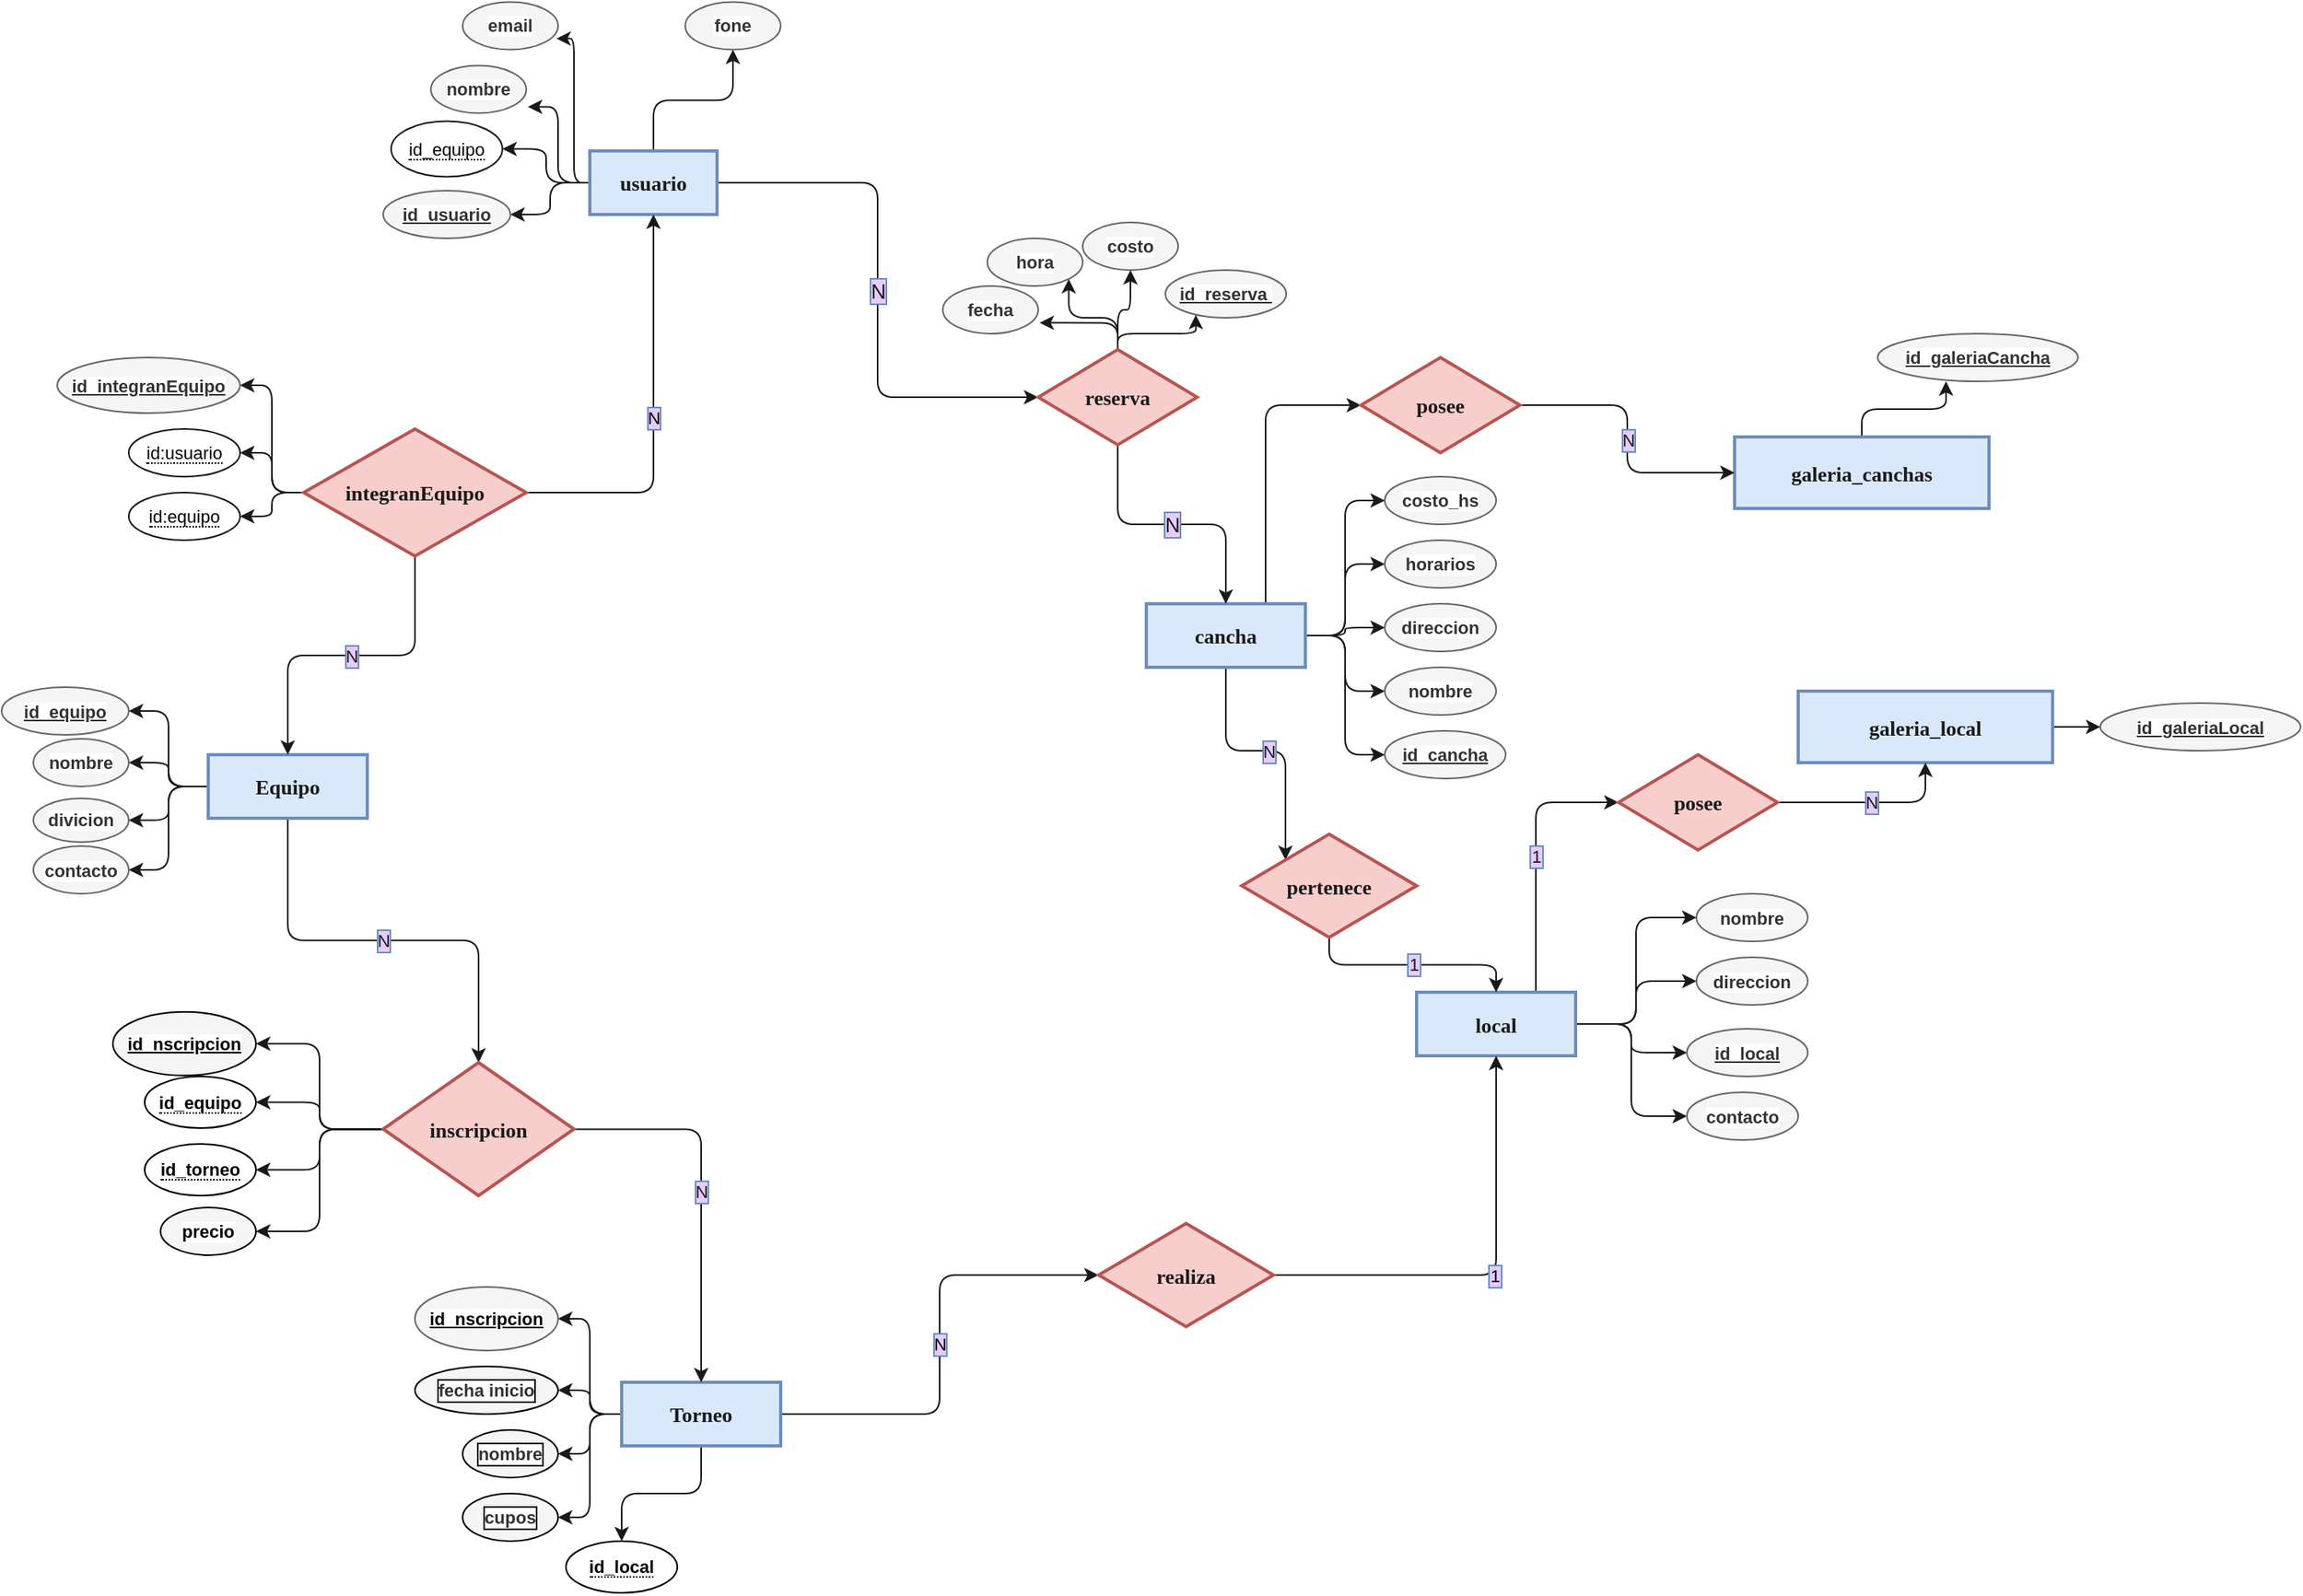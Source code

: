 <mxfile>
    <diagram id="l-wdlrvwp7PrL9_enoVZ" name="Página-1">
        <mxGraphModel dx="1792" dy="2201" grid="1" gridSize="10" guides="1" tooltips="1" connect="1" arrows="1" fold="1" page="1" pageScale="1" pageWidth="827" pageHeight="1169" background="#ffffff" math="0" shadow="0">
            <root>
                <mxCell id="0"/>
                <mxCell id="1" parent="0"/>
                <mxCell id="27" value="N&lt;br&gt;" style="edgeStyle=orthogonalEdgeStyle;html=1;entryX=0;entryY=0.5;entryDx=0;entryDy=0;labelBackgroundColor=#E5CCFF;strokeColor=#1A1A1A;strokeWidth=1;fontSize=13;fontColor=#1A1A1A;labelBorderColor=#6C8EBF;" edge="1" parent="1" source="3" target="11">
                    <mxGeometry relative="1" as="geometry"/>
                </mxCell>
                <mxCell id="122" style="edgeStyle=orthogonalEdgeStyle;html=1;entryX=1;entryY=0.5;entryDx=0;entryDy=0;labelBackgroundColor=#E5CCFF;labelBorderColor=#6C8EBF;strokeColor=#1A1A1A;strokeWidth=1;fontSize=11;fontColor=#000000;" edge="1" parent="1" source="3" target="31">
                    <mxGeometry relative="1" as="geometry"/>
                </mxCell>
                <mxCell id="125" style="edgeStyle=orthogonalEdgeStyle;html=1;entryX=1;entryY=0.5;entryDx=0;entryDy=0;labelBackgroundColor=#E5CCFF;labelBorderColor=#6C8EBF;strokeColor=#1A1A1A;strokeWidth=1;fontSize=11;fontColor=#000000;" edge="1" parent="1" source="3" target="121">
                    <mxGeometry relative="1" as="geometry"/>
                </mxCell>
                <mxCell id="126" style="edgeStyle=orthogonalEdgeStyle;html=1;entryX=1.017;entryY=0.867;entryDx=0;entryDy=0;entryPerimeter=0;labelBackgroundColor=#E5CCFF;labelBorderColor=#6C8EBF;strokeColor=#1A1A1A;strokeWidth=1;fontSize=11;fontColor=#000000;" edge="1" parent="1" source="3" target="30">
                    <mxGeometry relative="1" as="geometry"/>
                </mxCell>
                <mxCell id="127" style="edgeStyle=orthogonalEdgeStyle;html=1;entryX=0.983;entryY=0.767;entryDx=0;entryDy=0;entryPerimeter=0;labelBackgroundColor=#E5CCFF;labelBorderColor=#6C8EBF;strokeColor=#1A1A1A;strokeWidth=1;fontSize=11;fontColor=#000000;" edge="1" parent="1" source="3" target="32">
                    <mxGeometry relative="1" as="geometry"/>
                </mxCell>
                <mxCell id="128" style="edgeStyle=orthogonalEdgeStyle;html=1;entryX=0.5;entryY=1;entryDx=0;entryDy=0;labelBackgroundColor=#E5CCFF;labelBorderColor=#6C8EBF;strokeColor=#1A1A1A;strokeWidth=1;fontSize=11;fontColor=#000000;" edge="1" parent="1" source="3" target="33">
                    <mxGeometry relative="1" as="geometry"/>
                </mxCell>
                <mxCell id="3" value="&lt;span style=&quot;font-size: 13px;&quot;&gt;&lt;font style=&quot;font-size: 13px;&quot;&gt;usuario&lt;/font&gt;&lt;/span&gt;" style="whiteSpace=wrap;html=1;align=center;fillColor=#dae8fc;strokeColor=#6c8ebf;fontStyle=1;fontFamily=jetbrainsmono nerd font;fontSize=13;verticalAlign=middle;strokeWidth=2;fontColor=#1A1A1A;" vertex="1" parent="1">
                    <mxGeometry x="180" y="55" width="80" height="40" as="geometry"/>
                </mxCell>
                <mxCell id="56" style="edgeStyle=orthogonalEdgeStyle;html=1;entryX=0;entryY=0.5;entryDx=0;entryDy=0;labelBackgroundColor=#E5CCFF;labelBorderColor=#6C8EBF;strokeColor=#1A1A1A;strokeWidth=1;fontSize=11;fontColor=#1A1A1A;" edge="1" parent="1" source="4" target="54">
                    <mxGeometry relative="1" as="geometry"/>
                </mxCell>
                <mxCell id="57" style="edgeStyle=orthogonalEdgeStyle;html=1;entryX=0;entryY=0.5;entryDx=0;entryDy=0;labelBackgroundColor=#E5CCFF;labelBorderColor=#6C8EBF;strokeColor=#1A1A1A;strokeWidth=1;fontSize=11;fontColor=#1A1A1A;" edge="1" parent="1" source="4" target="53">
                    <mxGeometry relative="1" as="geometry"/>
                </mxCell>
                <mxCell id="58" style="edgeStyle=orthogonalEdgeStyle;html=1;entryX=0;entryY=0.5;entryDx=0;entryDy=0;labelBackgroundColor=#E5CCFF;labelBorderColor=#6C8EBF;strokeColor=#1A1A1A;strokeWidth=1;fontSize=11;fontColor=#1A1A1A;" edge="1" parent="1" source="4" target="52">
                    <mxGeometry relative="1" as="geometry"/>
                </mxCell>
                <mxCell id="59" style="edgeStyle=orthogonalEdgeStyle;html=1;entryX=0;entryY=0.5;entryDx=0;entryDy=0;labelBackgroundColor=#E5CCFF;labelBorderColor=#6C8EBF;strokeColor=#1A1A1A;strokeWidth=1;fontSize=11;fontColor=#1A1A1A;" edge="1" parent="1" source="4" target="50">
                    <mxGeometry relative="1" as="geometry"/>
                </mxCell>
                <mxCell id="60" style="edgeStyle=orthogonalEdgeStyle;html=1;entryX=0;entryY=0.5;entryDx=0;entryDy=0;labelBackgroundColor=#E5CCFF;labelBorderColor=#6C8EBF;strokeColor=#1A1A1A;strokeWidth=1;fontSize=11;fontColor=#1A1A1A;" edge="1" parent="1" source="4" target="51">
                    <mxGeometry relative="1" as="geometry"/>
                </mxCell>
                <mxCell id="82" value="N" style="edgeStyle=orthogonalEdgeStyle;html=1;entryX=0;entryY=0;entryDx=0;entryDy=0;labelBackgroundColor=#E5CCFF;labelBorderColor=#6C8EBF;strokeColor=#1A1A1A;strokeWidth=1;fontSize=11;fontColor=#1A1A1A;" edge="1" parent="1" source="4" target="78">
                    <mxGeometry relative="1" as="geometry"/>
                </mxCell>
                <mxCell id="116" style="edgeStyle=orthogonalEdgeStyle;html=1;exitX=0.75;exitY=0;exitDx=0;exitDy=0;entryX=0;entryY=0.5;entryDx=0;entryDy=0;labelBackgroundColor=#E5CCFF;labelBorderColor=#6C8EBF;strokeColor=#1A1A1A;strokeWidth=1;fontSize=11;fontColor=#1A1A1A;" edge="1" parent="1" source="4" target="87">
                    <mxGeometry relative="1" as="geometry"/>
                </mxCell>
                <mxCell id="4" value="&lt;span style=&quot;font-size: 13px;&quot;&gt;&lt;font style=&quot;font-size: 13px;&quot;&gt;cancha&lt;/font&gt;&lt;/span&gt;" style="whiteSpace=wrap;html=1;align=center;fillColor=#dae8fc;strokeColor=#6c8ebf;fontStyle=1;fontFamily=jetbrainsmono nerd font;fontSize=13;verticalAlign=middle;strokeWidth=2;fontColor=#1A1A1A;" vertex="1" parent="1">
                    <mxGeometry x="530" y="340" width="100" height="40" as="geometry"/>
                </mxCell>
                <mxCell id="109" value="N" style="edgeStyle=orthogonalEdgeStyle;html=1;labelBackgroundColor=#E5CCFF;labelBorderColor=#6C8EBF;strokeColor=#1A1A1A;strokeWidth=1;fontSize=11;fontColor=#1A1A1A;exitX=0.5;exitY=1;exitDx=0;exitDy=0;" edge="1" parent="1" source="6" target="108">
                    <mxGeometry relative="1" as="geometry"/>
                </mxCell>
                <mxCell id="130" style="edgeStyle=orthogonalEdgeStyle;html=1;entryX=1;entryY=0.5;entryDx=0;entryDy=0;labelBackgroundColor=#E5CCFF;labelBorderColor=#6C8EBF;strokeColor=#1A1A1A;strokeWidth=1;fontSize=11;fontColor=#000000;" edge="1" parent="1" source="6" target="118">
                    <mxGeometry relative="1" as="geometry"/>
                </mxCell>
                <mxCell id="131" style="edgeStyle=orthogonalEdgeStyle;html=1;labelBackgroundColor=#E5CCFF;labelBorderColor=#6C8EBF;strokeColor=#1A1A1A;strokeWidth=1;fontSize=11;fontColor=#000000;entryX=1;entryY=0.5;entryDx=0;entryDy=0;" edge="1" parent="1" source="6" target="117">
                    <mxGeometry relative="1" as="geometry">
                        <mxPoint x="-70" y="420" as="targetPoint"/>
                    </mxGeometry>
                </mxCell>
                <mxCell id="132" style="edgeStyle=orthogonalEdgeStyle;html=1;entryX=1;entryY=0.5;entryDx=0;entryDy=0;labelBackgroundColor=#E5CCFF;labelBorderColor=#6C8EBF;strokeColor=#1A1A1A;strokeWidth=1;fontSize=11;fontColor=#000000;" edge="1" parent="1" source="6" target="119">
                    <mxGeometry relative="1" as="geometry"/>
                </mxCell>
                <mxCell id="133" style="edgeStyle=orthogonalEdgeStyle;html=1;entryX=1;entryY=0.5;entryDx=0;entryDy=0;labelBackgroundColor=#E5CCFF;labelBorderColor=#6C8EBF;strokeColor=#1A1A1A;strokeWidth=1;fontSize=11;fontColor=#000000;" edge="1" parent="1" source="6" target="120">
                    <mxGeometry relative="1" as="geometry"/>
                </mxCell>
                <mxCell id="6" value="&lt;span style=&quot;font-size: 13px;&quot;&gt;&lt;font style=&quot;font-size: 13px;&quot;&gt;Equipo&lt;br style=&quot;font-size: 13px;&quot;&gt;&lt;/font&gt;&lt;/span&gt;" style="whiteSpace=wrap;html=1;align=center;fillColor=#dae8fc;strokeColor=#6c8ebf;fontStyle=1;fontFamily=jetbrainsmono nerd font;fontSize=13;verticalAlign=middle;strokeWidth=2;fontColor=#1A1A1A;" vertex="1" parent="1">
                    <mxGeometry x="-60" y="435" width="100" height="40" as="geometry"/>
                </mxCell>
                <mxCell id="28" value="N" style="edgeStyle=orthogonalEdgeStyle;html=1;labelBackgroundColor=#E5CCFF;labelBorderColor=#6C8EBF;strokeColor=#1A1A1A;strokeWidth=1;fontSize=13;fontColor=#1A1A1A;entryX=0.5;entryY=0;entryDx=0;entryDy=0;" edge="1" parent="1" source="11" target="4">
                    <mxGeometry relative="1" as="geometry"/>
                </mxCell>
                <mxCell id="69" style="edgeStyle=orthogonalEdgeStyle;html=1;entryX=1;entryY=1;entryDx=0;entryDy=0;labelBackgroundColor=#E5CCFF;labelBorderColor=#6C8EBF;strokeColor=#1A1A1A;strokeWidth=1;fontSize=11;fontColor=#1A1A1A;" edge="1" parent="1" source="11" target="68">
                    <mxGeometry relative="1" as="geometry"/>
                </mxCell>
                <mxCell id="70" style="edgeStyle=orthogonalEdgeStyle;html=1;entryX=0.5;entryY=1;entryDx=0;entryDy=0;labelBackgroundColor=#E5CCFF;labelBorderColor=#6C8EBF;strokeColor=#1A1A1A;strokeWidth=1;fontSize=11;fontColor=#1A1A1A;" edge="1" parent="1" source="11" target="64">
                    <mxGeometry relative="1" as="geometry"/>
                </mxCell>
                <mxCell id="71" style="edgeStyle=orthogonalEdgeStyle;html=1;entryX=0.252;entryY=0.939;entryDx=0;entryDy=0;entryPerimeter=0;labelBackgroundColor=#E5CCFF;labelBorderColor=#6C8EBF;strokeColor=#1A1A1A;strokeWidth=1;fontSize=11;fontColor=#1A1A1A;" edge="1" parent="1" source="11" target="65">
                    <mxGeometry relative="1" as="geometry"/>
                </mxCell>
                <mxCell id="72" style="edgeStyle=orthogonalEdgeStyle;html=1;entryX=1.014;entryY=0.772;entryDx=0;entryDy=0;entryPerimeter=0;labelBackgroundColor=#E5CCFF;labelBorderColor=#6C8EBF;strokeColor=#1A1A1A;strokeWidth=1;fontSize=11;fontColor=#1A1A1A;" edge="1" parent="1" source="11" target="63">
                    <mxGeometry relative="1" as="geometry"/>
                </mxCell>
                <mxCell id="11" value="&lt;span style=&quot;font-family: &amp;quot;jetbrainsmono nerd font&amp;quot;; font-weight: 700;&quot;&gt;reserva&lt;/span&gt;" style="shape=rhombus;perimeter=rhombusPerimeter;whiteSpace=wrap;html=1;align=center;fontSize=13;fillColor=#f8cecc;strokeColor=#b85450;strokeWidth=2;fontColor=#1A1A1A;" vertex="1" parent="1">
                    <mxGeometry x="462" y="180" width="100" height="60" as="geometry"/>
                </mxCell>
                <mxCell id="30" value="nombre" style="ellipse;whiteSpace=wrap;html=1;align=center;labelBackgroundColor=#FFFFFF;strokeWidth=1;fontSize=11;fontColor=#333333;fillColor=#f5f5f5;strokeColor=#666666;fontStyle=1" vertex="1" parent="1">
                    <mxGeometry x="80" y="1.25" width="60" height="30" as="geometry"/>
                </mxCell>
                <mxCell id="31" value="id_usuario" style="ellipse;whiteSpace=wrap;html=1;align=center;fontStyle=5;labelBackgroundColor=#FFFFFF;strokeWidth=1;fontSize=11;fontColor=#333333;fillColor=#f5f5f5;strokeColor=#666666;" vertex="1" parent="1">
                    <mxGeometry x="50" y="80" width="80" height="30" as="geometry"/>
                </mxCell>
                <mxCell id="32" value="email" style="ellipse;whiteSpace=wrap;html=1;align=center;labelBackgroundColor=#FFFFFF;strokeWidth=1;fontSize=11;fontColor=#333333;fillColor=#f5f5f5;strokeColor=#666666;fontStyle=1" vertex="1" parent="1">
                    <mxGeometry x="100" y="-38.75" width="60" height="30" as="geometry"/>
                </mxCell>
                <mxCell id="33" value="fone" style="ellipse;whiteSpace=wrap;html=1;align=center;labelBackgroundColor=#FFFFFF;strokeWidth=1;fontSize=11;fontColor=#333333;fillColor=#f5f5f5;strokeColor=#666666;fontStyle=1" vertex="1" parent="1">
                    <mxGeometry x="240" y="-38.75" width="60" height="30" as="geometry"/>
                </mxCell>
                <mxCell id="50" value="nombre" style="ellipse;whiteSpace=wrap;html=1;align=center;labelBackgroundColor=#FFFFFF;strokeWidth=1;fontSize=11;fontColor=#333333;fillColor=#f5f5f5;strokeColor=#666666;fontStyle=1" vertex="1" parent="1">
                    <mxGeometry x="680" y="380" width="70" height="30" as="geometry"/>
                </mxCell>
                <mxCell id="51" value="id_cancha" style="ellipse;whiteSpace=wrap;html=1;align=center;fontStyle=5;labelBackgroundColor=#FFFFFF;strokeWidth=1;fontSize=11;fontColor=#333333;fillColor=#f5f5f5;strokeColor=#666666;" vertex="1" parent="1">
                    <mxGeometry x="680" y="420" width="76" height="30" as="geometry"/>
                </mxCell>
                <mxCell id="52" value="direccion" style="ellipse;whiteSpace=wrap;html=1;align=center;labelBackgroundColor=#FFFFFF;strokeWidth=1;fontSize=11;fontColor=#333333;fillColor=#f5f5f5;strokeColor=#666666;fontStyle=1" vertex="1" parent="1">
                    <mxGeometry x="680" y="340" width="70" height="30" as="geometry"/>
                </mxCell>
                <mxCell id="53" value="horarios" style="ellipse;whiteSpace=wrap;html=1;align=center;labelBackgroundColor=#FFFFFF;strokeWidth=1;fontSize=11;fontColor=#333333;fillColor=#f5f5f5;strokeColor=#666666;fontStyle=1" vertex="1" parent="1">
                    <mxGeometry x="680" y="300" width="70" height="30" as="geometry"/>
                </mxCell>
                <mxCell id="54" value="costo_hs" style="ellipse;whiteSpace=wrap;html=1;align=center;labelBackgroundColor=#FFFFFF;strokeWidth=1;fontSize=11;fontColor=#333333;fillColor=#f5f5f5;strokeColor=#666666;fontStyle=1" vertex="1" parent="1">
                    <mxGeometry x="680" y="260" width="70" height="30" as="geometry"/>
                </mxCell>
                <mxCell id="63" value="fecha" style="ellipse;whiteSpace=wrap;html=1;align=center;labelBackgroundColor=#FFFFFF;strokeWidth=1;fontSize=11;fontColor=#333333;fillColor=#f5f5f5;strokeColor=#666666;fontStyle=1" vertex="1" parent="1">
                    <mxGeometry x="402" y="140" width="60" height="30" as="geometry"/>
                </mxCell>
                <mxCell id="64" value="costo&lt;span style=&quot;color: rgba(0, 0, 0, 0); font-family: monospace; font-size: 0px; font-weight: 400; text-align: start; background-color: rgb(42, 37, 47);&quot;&gt;%3CmxGraphModel%3E%3Croot%3E%3CmxCell%20id%3D%220%22%2F%3E%3CmxCell%20id%3D%221%22%20parent%3D%220%22%2F%3E%3CmxCell%20id%3D%222%22%20value%3D%22fecha%22%20style%3D%22ellipse%3BwhiteSpace%3Dwrap%3Bhtml%3D1%3Balign%3Dcenter%3BlabelBackgroundColor%3D%23FFFFFF%3BstrokeWidth%3D1%3BfontSize%3D11%3BfontColor%3D%23333333%3BfillColor%3D%23f5f5f5%3BstrokeColor%3D%23666666%3BfontStyle%3D1%22%20vertex%3D%221%22%20parent%3D%221%22%3E%3CmxGeometry%20x%3D%22384%22%20y%3D%22200%22%20width%3D%2260%22%20height%3D%2230%22%20as%3D%22geometry%22%2F%3E%3C%2FmxCell%3E%3C%2Froot%3E%3C%2FmxGraphModel%3E&lt;/span&gt;" style="ellipse;whiteSpace=wrap;html=1;align=center;labelBackgroundColor=#FFFFFF;strokeWidth=1;fontSize=11;fontColor=#333333;fillColor=#f5f5f5;strokeColor=#666666;fontStyle=1" vertex="1" parent="1">
                    <mxGeometry x="490" y="100" width="60" height="30" as="geometry"/>
                </mxCell>
                <mxCell id="65" value="id_reserva&amp;nbsp;" style="ellipse;whiteSpace=wrap;html=1;align=center;fontStyle=5;labelBackgroundColor=#FFFFFF;strokeWidth=1;fontSize=11;fontColor=#333333;fillColor=#f5f5f5;strokeColor=#666666;" vertex="1" parent="1">
                    <mxGeometry x="542" y="130" width="76" height="30" as="geometry"/>
                </mxCell>
                <mxCell id="68" value="hora" style="ellipse;whiteSpace=wrap;html=1;align=center;labelBackgroundColor=#FFFFFF;strokeWidth=1;fontSize=11;fontColor=#333333;fillColor=#f5f5f5;strokeColor=#666666;fontStyle=1" vertex="1" parent="1">
                    <mxGeometry x="430" y="110" width="60" height="30" as="geometry"/>
                </mxCell>
                <mxCell id="79" style="edgeStyle=orthogonalEdgeStyle;html=1;entryX=0;entryY=0.5;entryDx=0;entryDy=0;labelBackgroundColor=#E5CCFF;labelBorderColor=#6C8EBF;strokeColor=#1A1A1A;strokeWidth=1;fontSize=11;fontColor=#1A1A1A;" edge="1" parent="1" source="73" target="74">
                    <mxGeometry relative="1" as="geometry"/>
                </mxCell>
                <mxCell id="80" style="edgeStyle=orthogonalEdgeStyle;html=1;entryX=0;entryY=0.5;entryDx=0;entryDy=0;labelBackgroundColor=#E5CCFF;labelBorderColor=#6C8EBF;strokeColor=#1A1A1A;strokeWidth=1;fontSize=11;fontColor=#1A1A1A;" edge="1" parent="1" source="73" target="75">
                    <mxGeometry relative="1" as="geometry"/>
                </mxCell>
                <mxCell id="81" style="edgeStyle=orthogonalEdgeStyle;html=1;entryX=0;entryY=0.5;entryDx=0;entryDy=0;labelBackgroundColor=#E5CCFF;labelBorderColor=#6C8EBF;strokeColor=#1A1A1A;strokeWidth=1;fontSize=11;fontColor=#1A1A1A;" edge="1" parent="1" source="73" target="76">
                    <mxGeometry relative="1" as="geometry"/>
                </mxCell>
                <mxCell id="85" style="edgeStyle=orthogonalEdgeStyle;html=1;entryX=0;entryY=0.5;entryDx=0;entryDy=0;labelBackgroundColor=#E5CCFF;labelBorderColor=#6C8EBF;strokeColor=#1A1A1A;strokeWidth=1;fontSize=11;fontColor=#1A1A1A;" edge="1" parent="1" source="73" target="84">
                    <mxGeometry relative="1" as="geometry"/>
                </mxCell>
                <mxCell id="114" value="1" style="edgeStyle=orthogonalEdgeStyle;html=1;exitX=0.75;exitY=0;exitDx=0;exitDy=0;labelBackgroundColor=#E5CCFF;labelBorderColor=#6C8EBF;strokeColor=#1A1A1A;strokeWidth=1;fontSize=11;fontColor=#1A1A1A;entryX=0;entryY=0.5;entryDx=0;entryDy=0;" edge="1" parent="1" source="73" target="112">
                    <mxGeometry relative="1" as="geometry"/>
                </mxCell>
                <mxCell id="73" value="local" style="whiteSpace=wrap;html=1;align=center;fillColor=#dae8fc;strokeColor=#6c8ebf;fontStyle=1;fontFamily=jetbrainsmono nerd font;fontSize=13;verticalAlign=middle;strokeWidth=2;fontColor=#1A1A1A;" vertex="1" parent="1">
                    <mxGeometry x="700" y="584.5" width="100" height="40" as="geometry"/>
                </mxCell>
                <mxCell id="74" value="nombre" style="ellipse;whiteSpace=wrap;html=1;align=center;labelBackgroundColor=#FFFFFF;strokeWidth=1;fontSize=11;fontColor=#333333;fillColor=#f5f5f5;strokeColor=#666666;fontStyle=1" vertex="1" parent="1">
                    <mxGeometry x="876" y="522.5" width="70" height="30" as="geometry"/>
                </mxCell>
                <mxCell id="75" value="direccion" style="ellipse;whiteSpace=wrap;html=1;align=center;labelBackgroundColor=#FFFFFF;strokeWidth=1;fontSize=11;fontColor=#333333;fillColor=#f5f5f5;strokeColor=#666666;fontStyle=1" vertex="1" parent="1">
                    <mxGeometry x="876" y="562.5" width="70" height="30" as="geometry"/>
                </mxCell>
                <mxCell id="76" value="id_local" style="ellipse;whiteSpace=wrap;html=1;align=center;fontStyle=5;labelBackgroundColor=#FFFFFF;strokeWidth=1;fontSize=11;fontColor=#333333;fillColor=#f5f5f5;strokeColor=#666666;" vertex="1" parent="1">
                    <mxGeometry x="870" y="607.5" width="76" height="30" as="geometry"/>
                </mxCell>
                <mxCell id="83" value="1" style="edgeStyle=orthogonalEdgeStyle;html=1;labelBackgroundColor=#E5CCFF;labelBorderColor=#6C8EBF;strokeColor=#1A1A1A;strokeWidth=1;fontSize=11;fontColor=#1A1A1A;" edge="1" parent="1" source="78" target="73">
                    <mxGeometry relative="1" as="geometry"/>
                </mxCell>
                <mxCell id="78" value="&lt;span style=&quot;font-family: &amp;quot;jetbrainsmono nerd font&amp;quot;; font-weight: 700;&quot;&gt;pertenece&lt;/span&gt;" style="shape=rhombus;perimeter=rhombusPerimeter;whiteSpace=wrap;html=1;align=center;fontSize=13;fillColor=#f8cecc;strokeColor=#b85450;strokeWidth=2;fontColor=#1A1A1A;" vertex="1" parent="1">
                    <mxGeometry x="590" y="485" width="110" height="65" as="geometry"/>
                </mxCell>
                <mxCell id="84" value="contacto" style="ellipse;whiteSpace=wrap;html=1;align=center;labelBackgroundColor=#FFFFFF;strokeWidth=1;fontSize=11;fontColor=#333333;fillColor=#f5f5f5;strokeColor=#666666;fontStyle=1" vertex="1" parent="1">
                    <mxGeometry x="870" y="647.5" width="70" height="30" as="geometry"/>
                </mxCell>
                <mxCell id="96" style="edgeStyle=orthogonalEdgeStyle;html=1;entryX=0.341;entryY=1;entryDx=0;entryDy=0;entryPerimeter=0;labelBackgroundColor=#E5CCFF;labelBorderColor=#6C8EBF;strokeColor=#1A1A1A;strokeWidth=1;fontSize=11;fontColor=#1A1A1A;" edge="1" parent="1" source="86" target="95">
                    <mxGeometry relative="1" as="geometry"/>
                </mxCell>
                <mxCell id="86" value="galeria_canchas" style="whiteSpace=wrap;html=1;align=center;fillColor=#dae8fc;strokeColor=#6c8ebf;fontStyle=1;fontFamily=jetbrainsmono nerd font;fontSize=13;verticalAlign=middle;strokeWidth=2;fontColor=#1A1A1A;" vertex="1" parent="1">
                    <mxGeometry x="900" y="235" width="160" height="45" as="geometry"/>
                </mxCell>
                <mxCell id="92" value="N" style="edgeStyle=orthogonalEdgeStyle;html=1;entryX=0;entryY=0.5;entryDx=0;entryDy=0;labelBackgroundColor=#E5CCFF;labelBorderColor=#6C8EBF;strokeColor=#1A1A1A;strokeWidth=1;fontSize=11;fontColor=#1A1A1A;" edge="1" parent="1" source="87" target="86">
                    <mxGeometry relative="1" as="geometry"/>
                </mxCell>
                <mxCell id="87" value="&lt;span style=&quot;font-family: &amp;quot;jetbrainsmono nerd font&amp;quot;; font-weight: 700;&quot;&gt;posee&lt;/span&gt;" style="shape=rhombus;perimeter=rhombusPerimeter;whiteSpace=wrap;html=1;align=center;fontSize=13;fillColor=#f8cecc;strokeColor=#b85450;strokeWidth=2;fontColor=#1A1A1A;" vertex="1" parent="1">
                    <mxGeometry x="665" y="185" width="100" height="60" as="geometry"/>
                </mxCell>
                <mxCell id="95" value="id_galeriaCancha" style="ellipse;whiteSpace=wrap;html=1;align=center;fontStyle=5;labelBackgroundColor=#FFFFFF;strokeWidth=1;fontSize=11;fontColor=#333333;fillColor=#f5f5f5;strokeColor=#666666;" vertex="1" parent="1">
                    <mxGeometry x="990" y="170" width="126" height="30" as="geometry"/>
                </mxCell>
                <mxCell id="97" style="edgeStyle=orthogonalEdgeStyle;html=1;entryX=0;entryY=0.5;entryDx=0;entryDy=0;labelBackgroundColor=#E5CCFF;labelBorderColor=#6C8EBF;strokeColor=#1A1A1A;strokeWidth=1;fontSize=11;fontColor=#1A1A1A;exitX=1;exitY=0.5;exitDx=0;exitDy=0;" edge="1" parent="1" source="98" target="99">
                    <mxGeometry relative="1" as="geometry">
                        <mxPoint x="1160" y="390" as="sourcePoint"/>
                    </mxGeometry>
                </mxCell>
                <mxCell id="98" value="galeria_local" style="whiteSpace=wrap;html=1;align=center;fillColor=#dae8fc;strokeColor=#6c8ebf;fontStyle=1;fontFamily=jetbrainsmono nerd font;fontSize=13;verticalAlign=middle;strokeWidth=2;fontColor=#1A1A1A;" vertex="1" parent="1">
                    <mxGeometry x="940" y="395" width="160" height="45" as="geometry"/>
                </mxCell>
                <mxCell id="99" value="id_galeriaLocal" style="ellipse;whiteSpace=wrap;html=1;align=center;fontStyle=5;labelBackgroundColor=#FFFFFF;strokeWidth=1;fontSize=11;fontColor=#333333;fillColor=#f5f5f5;strokeColor=#666666;" vertex="1" parent="1">
                    <mxGeometry x="1130" y="402.5" width="126" height="30" as="geometry"/>
                </mxCell>
                <mxCell id="157" style="edgeStyle=orthogonalEdgeStyle;html=1;entryX=1;entryY=0.5;entryDx=0;entryDy=0;labelBackgroundColor=#E5CCFF;labelBorderColor=#6C8EBF;strokeColor=#1A1A1A;strokeWidth=1;fontSize=11;fontColor=#000000;elbow=vertical;" edge="1" parent="1" source="101" target="148">
                    <mxGeometry relative="1" as="geometry"/>
                </mxCell>
                <mxCell id="158" style="edgeStyle=orthogonalEdgeStyle;html=1;entryX=1;entryY=0.5;entryDx=0;entryDy=0;labelBackgroundColor=#E5CCFF;labelBorderColor=#6C8EBF;strokeColor=#1A1A1A;strokeWidth=1;fontSize=11;fontColor=#000000;elbow=vertical;" edge="1" parent="1" source="101" target="150">
                    <mxGeometry relative="1" as="geometry"/>
                </mxCell>
                <mxCell id="159" style="edgeStyle=orthogonalEdgeStyle;html=1;entryX=1;entryY=0.5;entryDx=0;entryDy=0;labelBackgroundColor=#E5CCFF;labelBorderColor=#6C8EBF;strokeColor=#1A1A1A;strokeWidth=1;fontSize=11;fontColor=#000000;elbow=vertical;" edge="1" parent="1" source="101" target="149">
                    <mxGeometry relative="1" as="geometry"/>
                </mxCell>
                <mxCell id="160" style="edgeStyle=orthogonalEdgeStyle;html=1;entryX=1;entryY=0.5;entryDx=0;entryDy=0;labelBackgroundColor=#E5CCFF;labelBorderColor=#6C8EBF;strokeColor=#1A1A1A;strokeWidth=1;fontSize=11;fontColor=#000000;elbow=vertical;" edge="1" parent="1" source="101" target="152">
                    <mxGeometry relative="1" as="geometry"/>
                </mxCell>
                <mxCell id="165" value="N" style="edgeStyle=orthogonalEdgeStyle;html=1;entryX=0;entryY=0.5;entryDx=0;entryDy=0;labelBackgroundColor=#E5CCFF;labelBorderColor=#6C8EBF;strokeColor=#1A1A1A;strokeWidth=1;fontSize=11;fontColor=#000000;elbow=vertical;" edge="1" parent="1" source="101" target="164">
                    <mxGeometry relative="1" as="geometry"/>
                </mxCell>
                <mxCell id="169" style="edgeStyle=orthogonalEdgeStyle;html=1;labelBackgroundColor=#E5CCFF;labelBorderColor=#6C8EBF;strokeColor=#1A1A1A;strokeWidth=1;fontSize=11;fontColor=#000000;elbow=vertical;" edge="1" parent="1" source="101" target="168">
                    <mxGeometry relative="1" as="geometry"/>
                </mxCell>
                <mxCell id="101" value="&lt;span style=&quot;font-size: 13px;&quot;&gt;&lt;font style=&quot;font-size: 13px;&quot;&gt;Torneo&lt;br style=&quot;font-size: 13px;&quot;&gt;&lt;/font&gt;&lt;/span&gt;" style="whiteSpace=wrap;html=1;align=center;fillColor=#dae8fc;strokeColor=#6c8ebf;fontStyle=1;fontFamily=jetbrainsmono nerd font;fontSize=13;verticalAlign=middle;strokeWidth=2;fontColor=#1A1A1A;" vertex="1" parent="1">
                    <mxGeometry x="200" y="830" width="100" height="40" as="geometry"/>
                </mxCell>
                <mxCell id="107" value="N" style="edgeStyle=orthogonalEdgeStyle;html=1;labelBackgroundColor=#E5CCFF;labelBorderColor=#6C8EBF;strokeColor=#1A1A1A;strokeWidth=1;fontSize=11;fontColor=#1A1A1A;" edge="1" parent="1" source="104" target="6">
                    <mxGeometry relative="1" as="geometry"/>
                </mxCell>
                <mxCell id="173" style="edgeStyle=orthogonalEdgeStyle;html=1;entryX=1;entryY=0.5;entryDx=0;entryDy=0;labelBackgroundColor=#E5CCFF;labelBorderColor=#6C8EBF;strokeColor=#1A1A1A;strokeWidth=1;fontSize=11;fontColor=#000000;elbow=vertical;" edge="1" parent="1" source="104" target="170">
                    <mxGeometry relative="1" as="geometry"/>
                </mxCell>
                <mxCell id="174" style="edgeStyle=orthogonalEdgeStyle;html=1;entryX=1;entryY=0.5;entryDx=0;entryDy=0;labelBackgroundColor=#E5CCFF;labelBorderColor=#6C8EBF;strokeColor=#1A1A1A;strokeWidth=1;fontSize=11;fontColor=#000000;elbow=vertical;" edge="1" parent="1" source="104" target="171">
                    <mxGeometry relative="1" as="geometry"/>
                </mxCell>
                <mxCell id="175" style="edgeStyle=orthogonalEdgeStyle;html=1;entryX=1;entryY=0.5;entryDx=0;entryDy=0;labelBackgroundColor=#E5CCFF;labelBorderColor=#6C8EBF;strokeColor=#1A1A1A;strokeWidth=1;fontSize=11;fontColor=#000000;elbow=vertical;" edge="1" parent="1" source="104" target="172">
                    <mxGeometry relative="1" as="geometry"/>
                </mxCell>
                <mxCell id="176" value="N" style="edgeStyle=orthogonalEdgeStyle;html=1;entryX=0.5;entryY=1;entryDx=0;entryDy=0;labelBackgroundColor=#E5CCFF;labelBorderColor=#6C8EBF;strokeColor=#1A1A1A;strokeWidth=1;fontSize=11;fontColor=#000000;elbow=vertical;exitX=1;exitY=0.5;exitDx=0;exitDy=0;" edge="1" parent="1" source="104" target="3">
                    <mxGeometry relative="1" as="geometry"/>
                </mxCell>
                <mxCell id="104" value="&lt;font face=&quot;jetbrainsmono nerd font&quot;&gt;&lt;b&gt;integranEquipo&lt;/b&gt;&lt;/font&gt;" style="shape=rhombus;perimeter=rhombusPerimeter;whiteSpace=wrap;html=1;align=center;fontSize=13;fillColor=#f8cecc;strokeColor=#b85450;strokeWidth=2;fontColor=#1A1A1A;" vertex="1" parent="1">
                    <mxGeometry y="230" width="140" height="80" as="geometry"/>
                </mxCell>
                <mxCell id="111" value="N" style="edgeStyle=orthogonalEdgeStyle;html=1;entryX=0.5;entryY=0;entryDx=0;entryDy=0;labelBackgroundColor=#E5CCFF;labelBorderColor=#6C8EBF;strokeColor=#1A1A1A;strokeWidth=1;fontSize=11;fontColor=#1A1A1A;" edge="1" parent="1" source="108" target="101">
                    <mxGeometry relative="1" as="geometry"/>
                </mxCell>
                <mxCell id="145" style="edgeStyle=orthogonalEdgeStyle;html=1;entryX=1;entryY=0.5;entryDx=0;entryDy=0;labelBackgroundColor=#E5CCFF;labelBorderColor=#6C8EBF;strokeColor=#1A1A1A;strokeWidth=1;fontSize=11;fontColor=#000000;elbow=vertical;" edge="1" parent="1" source="108" target="135">
                    <mxGeometry relative="1" as="geometry"/>
                </mxCell>
                <mxCell id="146" style="edgeStyle=orthogonalEdgeStyle;html=1;entryX=1;entryY=0.5;entryDx=0;entryDy=0;labelBackgroundColor=#E5CCFF;labelBorderColor=#6C8EBF;strokeColor=#1A1A1A;strokeWidth=1;fontSize=11;fontColor=#000000;elbow=vertical;" edge="1" parent="1" source="108" target="136">
                    <mxGeometry relative="1" as="geometry"/>
                </mxCell>
                <mxCell id="147" style="edgeStyle=orthogonalEdgeStyle;html=1;entryX=1;entryY=0.5;entryDx=0;entryDy=0;labelBackgroundColor=#E5CCFF;labelBorderColor=#6C8EBF;strokeColor=#1A1A1A;strokeWidth=1;fontSize=11;fontColor=#000000;elbow=vertical;" edge="1" parent="1" source="108" target="134">
                    <mxGeometry relative="1" as="geometry"/>
                </mxCell>
                <mxCell id="163" style="edgeStyle=orthogonalEdgeStyle;html=1;entryX=1;entryY=0.5;entryDx=0;entryDy=0;labelBackgroundColor=#E5CCFF;labelBorderColor=#6C8EBF;strokeColor=#1A1A1A;strokeWidth=1;fontSize=11;fontColor=#000000;elbow=vertical;" edge="1" parent="1" source="108" target="161">
                    <mxGeometry relative="1" as="geometry"/>
                </mxCell>
                <mxCell id="108" value="&lt;span style=&quot;font-family: &amp;quot;jetbrainsmono nerd font&amp;quot;; font-weight: 700;&quot;&gt;inscripcion&lt;/span&gt;" style="shape=rhombus;perimeter=rhombusPerimeter;whiteSpace=wrap;html=1;align=center;fontSize=13;fillColor=#f8cecc;strokeColor=#b85450;strokeWidth=2;fontColor=#1A1A1A;" vertex="1" parent="1">
                    <mxGeometry x="50" y="628.75" width="120" height="83.75" as="geometry"/>
                </mxCell>
                <mxCell id="115" value="N" style="edgeStyle=orthogonalEdgeStyle;html=1;entryX=0.5;entryY=1;entryDx=0;entryDy=0;labelBackgroundColor=#E5CCFF;labelBorderColor=#6C8EBF;strokeColor=#1A1A1A;strokeWidth=1;fontSize=11;fontColor=#1A1A1A;" edge="1" parent="1" source="112" target="98">
                    <mxGeometry relative="1" as="geometry"/>
                </mxCell>
                <mxCell id="112" value="&lt;span style=&quot;font-family: &amp;quot;jetbrainsmono nerd font&amp;quot;; font-weight: 700;&quot;&gt;posee&lt;/span&gt;" style="shape=rhombus;perimeter=rhombusPerimeter;whiteSpace=wrap;html=1;align=center;fontSize=13;fillColor=#f8cecc;strokeColor=#b85450;strokeWidth=2;fontColor=#1A1A1A;" vertex="1" parent="1">
                    <mxGeometry x="827" y="435" width="100" height="60" as="geometry"/>
                </mxCell>
                <mxCell id="117" value="id_equipo" style="ellipse;whiteSpace=wrap;html=1;align=center;fontStyle=5;labelBackgroundColor=#FFFFFF;strokeWidth=1;fontSize=11;fontColor=#333333;fillColor=#f5f5f5;strokeColor=#666666;" vertex="1" parent="1">
                    <mxGeometry x="-190" y="392.5" width="80" height="30" as="geometry"/>
                </mxCell>
                <mxCell id="118" value="nombre" style="ellipse;whiteSpace=wrap;html=1;align=center;labelBackgroundColor=#FFFFFF;strokeWidth=1;fontSize=11;fontColor=#333333;fillColor=#f5f5f5;strokeColor=#666666;fontStyle=1" vertex="1" parent="1">
                    <mxGeometry x="-170" y="425" width="60" height="30" as="geometry"/>
                </mxCell>
                <mxCell id="119" value="divicion" style="ellipse;whiteSpace=wrap;html=1;align=center;labelBackgroundColor=#FFFFFF;strokeWidth=1;fontSize=11;fontColor=#333333;fillColor=#f5f5f5;strokeColor=#666666;fontStyle=1" vertex="1" parent="1">
                    <mxGeometry x="-170" y="462.5" width="60" height="27.5" as="geometry"/>
                </mxCell>
                <mxCell id="120" value="contacto" style="ellipse;whiteSpace=wrap;html=1;align=center;labelBackgroundColor=#FFFFFF;strokeWidth=1;fontSize=11;fontColor=#333333;fillColor=#f5f5f5;strokeColor=#666666;fontStyle=1" vertex="1" parent="1">
                    <mxGeometry x="-170" y="492.5" width="60" height="30" as="geometry"/>
                </mxCell>
                <mxCell id="121" value="&lt;span style=&quot;border-bottom: 1px dotted&quot;&gt;&lt;font size=&quot;1&quot; style=&quot;&quot;&gt;&lt;span style=&quot;font-size: 11px;&quot;&gt;id_equipo&lt;/span&gt;&lt;/font&gt;&lt;br&gt;&lt;/span&gt;" style="ellipse;whiteSpace=wrap;html=1;align=center;labelBackgroundColor=#FFFFFF;strokeWidth=1;fontSize=11;fontColor=#000000;fillColor=#FFFFFF;gradientColor=none;strokeColor=#1A1A1A;fontStyle=0" vertex="1" parent="1">
                    <mxGeometry x="55" y="36.25" width="70" height="35" as="geometry"/>
                </mxCell>
                <mxCell id="134" value="id_nscripcion" style="ellipse;whiteSpace=wrap;html=1;align=center;fontStyle=5;labelBackgroundColor=#FFFFFF;strokeWidth=1;fontSize=11;fontColor=#000000;fillColor=#f5f5f5;strokeColor=#000000;" vertex="1" parent="1">
                    <mxGeometry x="-120" y="596.88" width="90" height="40" as="geometry"/>
                </mxCell>
                <mxCell id="135" value="&lt;span style=&quot;border-bottom: 1px dotted; font-size: 11px;&quot;&gt;&lt;font style=&quot;font-size: 11px;&quot;&gt;&lt;span style=&quot;font-size: 11px;&quot;&gt;id_equipo&lt;/span&gt;&lt;/font&gt;&lt;br style=&quot;font-size: 11px;&quot;&gt;&lt;/span&gt;" style="ellipse;whiteSpace=wrap;html=1;align=center;labelBackgroundColor=#FFFFFF;strokeWidth=1;fontSize=11;fontColor=#000000;fillColor=#FFFFFF;gradientColor=none;strokeColor=#000000;fontStyle=1" vertex="1" parent="1">
                    <mxGeometry x="-100" y="637.5" width="70" height="32.5" as="geometry"/>
                </mxCell>
                <mxCell id="136" value="&lt;span style=&quot;border-bottom: 1px dotted; font-size: 11px;&quot;&gt;&lt;font style=&quot;font-size: 11px;&quot;&gt;&lt;span style=&quot;font-size: 11px;&quot;&gt;id_torneo&lt;/span&gt;&lt;/font&gt;&lt;br style=&quot;font-size: 11px;&quot;&gt;&lt;/span&gt;" style="ellipse;whiteSpace=wrap;html=1;align=center;labelBackgroundColor=#FFFFFF;strokeWidth=1;fontSize=11;fontColor=#000000;fillColor=#FFFFFF;gradientColor=none;strokeColor=#000000;fontStyle=1" vertex="1" parent="1">
                    <mxGeometry x="-100" y="680" width="70" height="32.5" as="geometry"/>
                </mxCell>
                <mxCell id="148" value="id_nscripcion" style="ellipse;whiteSpace=wrap;html=1;align=center;fontStyle=5;labelBackgroundColor=#FFFFFF;strokeWidth=1;fontSize=11;fontColor=#000000;fillColor=#f5f5f5;strokeColor=#666666;" vertex="1" parent="1">
                    <mxGeometry x="70" y="770" width="90" height="40" as="geometry"/>
                </mxCell>
                <mxCell id="149" value="nombre" style="ellipse;whiteSpace=wrap;html=1;align=center;labelBackgroundColor=#FFFFFF;strokeWidth=1;fontSize=11;fontColor=#333333;fillColor=#f5f5f5;strokeColor=#000000;fontStyle=1;labelBorderColor=default;" vertex="1" parent="1">
                    <mxGeometry x="100" y="860" width="60" height="30" as="geometry"/>
                </mxCell>
                <mxCell id="150" value="fecha inicio" style="ellipse;whiteSpace=wrap;html=1;align=center;labelBackgroundColor=#FFFFFF;strokeWidth=1;fontSize=11;fontColor=#333333;fillColor=#f5f5f5;strokeColor=#000000;fontStyle=1;labelBorderColor=default;" vertex="1" parent="1">
                    <mxGeometry x="70" y="820" width="90" height="30" as="geometry"/>
                </mxCell>
                <mxCell id="152" value="cupos" style="ellipse;whiteSpace=wrap;html=1;align=center;labelBackgroundColor=#FFFFFF;strokeWidth=1;fontSize=11;fontColor=#333333;fillColor=#f5f5f5;strokeColor=#000000;fontStyle=1;labelBorderColor=default;" vertex="1" parent="1">
                    <mxGeometry x="100" y="900" width="60" height="30" as="geometry"/>
                </mxCell>
                <mxCell id="161" value="precio" style="ellipse;whiteSpace=wrap;html=1;align=center;labelBackgroundColor=#FFFFFF;strokeWidth=1;fontSize=11;fontColor=#000000;fillColor=#f5f5f5;strokeColor=#000000;fontStyle=1" vertex="1" parent="1">
                    <mxGeometry x="-90" y="720" width="60" height="30" as="geometry"/>
                </mxCell>
                <mxCell id="167" value="1" style="edgeStyle=orthogonalEdgeStyle;html=1;labelBackgroundColor=#E5CCFF;labelBorderColor=#6C8EBF;strokeColor=#1A1A1A;strokeWidth=1;fontSize=11;fontColor=#000000;elbow=vertical;" edge="1" parent="1" source="164" target="73">
                    <mxGeometry relative="1" as="geometry"/>
                </mxCell>
                <mxCell id="164" value="&lt;span style=&quot;font-family: &amp;quot;jetbrainsmono nerd font&amp;quot;; font-weight: 700;&quot;&gt;realiza&lt;/span&gt;" style="shape=rhombus;perimeter=rhombusPerimeter;whiteSpace=wrap;html=1;align=center;fontSize=13;fillColor=#f8cecc;strokeColor=#b85450;strokeWidth=2;fontColor=#1A1A1A;" vertex="1" parent="1">
                    <mxGeometry x="500" y="730" width="110" height="65" as="geometry"/>
                </mxCell>
                <mxCell id="168" value="&lt;span style=&quot;border-bottom: 1px dotted; font-size: 11px;&quot;&gt;&lt;font style=&quot;font-size: 11px;&quot;&gt;&lt;span style=&quot;font-size: 11px;&quot;&gt;id_local&lt;/span&gt;&lt;/font&gt;&lt;br style=&quot;font-size: 11px;&quot;&gt;&lt;/span&gt;" style="ellipse;whiteSpace=wrap;html=1;align=center;labelBackgroundColor=#FFFFFF;strokeWidth=1;fontSize=11;fontColor=#000000;fillColor=#FFFFFF;gradientColor=none;strokeColor=#000000;fontStyle=1" vertex="1" parent="1">
                    <mxGeometry x="165" y="930" width="70" height="32.5" as="geometry"/>
                </mxCell>
                <mxCell id="170" value="id_integranEquipo" style="ellipse;whiteSpace=wrap;html=1;align=center;fontStyle=5;labelBackgroundColor=#FFFFFF;strokeWidth=1;fontSize=11;fontColor=#333333;fillColor=#f5f5f5;strokeColor=#666666;" vertex="1" parent="1">
                    <mxGeometry x="-155" y="185" width="115" height="35" as="geometry"/>
                </mxCell>
                <mxCell id="171" value="&lt;span style=&quot;border-bottom: 1px dotted&quot;&gt;&lt;font size=&quot;1&quot; style=&quot;&quot;&gt;&lt;span style=&quot;font-size: 11px;&quot;&gt;id:usuario&lt;/span&gt;&lt;/font&gt;&lt;br&gt;&lt;/span&gt;" style="ellipse;whiteSpace=wrap;html=1;align=center;labelBackgroundColor=#FFFFFF;strokeWidth=1;fontSize=11;fontColor=#000000;fillColor=#FFFFFF;gradientColor=none;strokeColor=#1A1A1A;fontStyle=0" vertex="1" parent="1">
                    <mxGeometry x="-110" y="230" width="70" height="30" as="geometry"/>
                </mxCell>
                <mxCell id="172" value="&lt;span style=&quot;border-bottom: 1px dotted&quot;&gt;&lt;font size=&quot;1&quot; style=&quot;&quot;&gt;&lt;span style=&quot;font-size: 11px;&quot;&gt;id:equipo&lt;/span&gt;&lt;/font&gt;&lt;br&gt;&lt;/span&gt;" style="ellipse;whiteSpace=wrap;html=1;align=center;labelBackgroundColor=#FFFFFF;strokeWidth=1;fontSize=11;fontColor=#000000;fillColor=#FFFFFF;gradientColor=none;strokeColor=#1A1A1A;fontStyle=0" vertex="1" parent="1">
                    <mxGeometry x="-110" y="270" width="70" height="30" as="geometry"/>
                </mxCell>
            </root>
        </mxGraphModel>
    </diagram>
</mxfile>